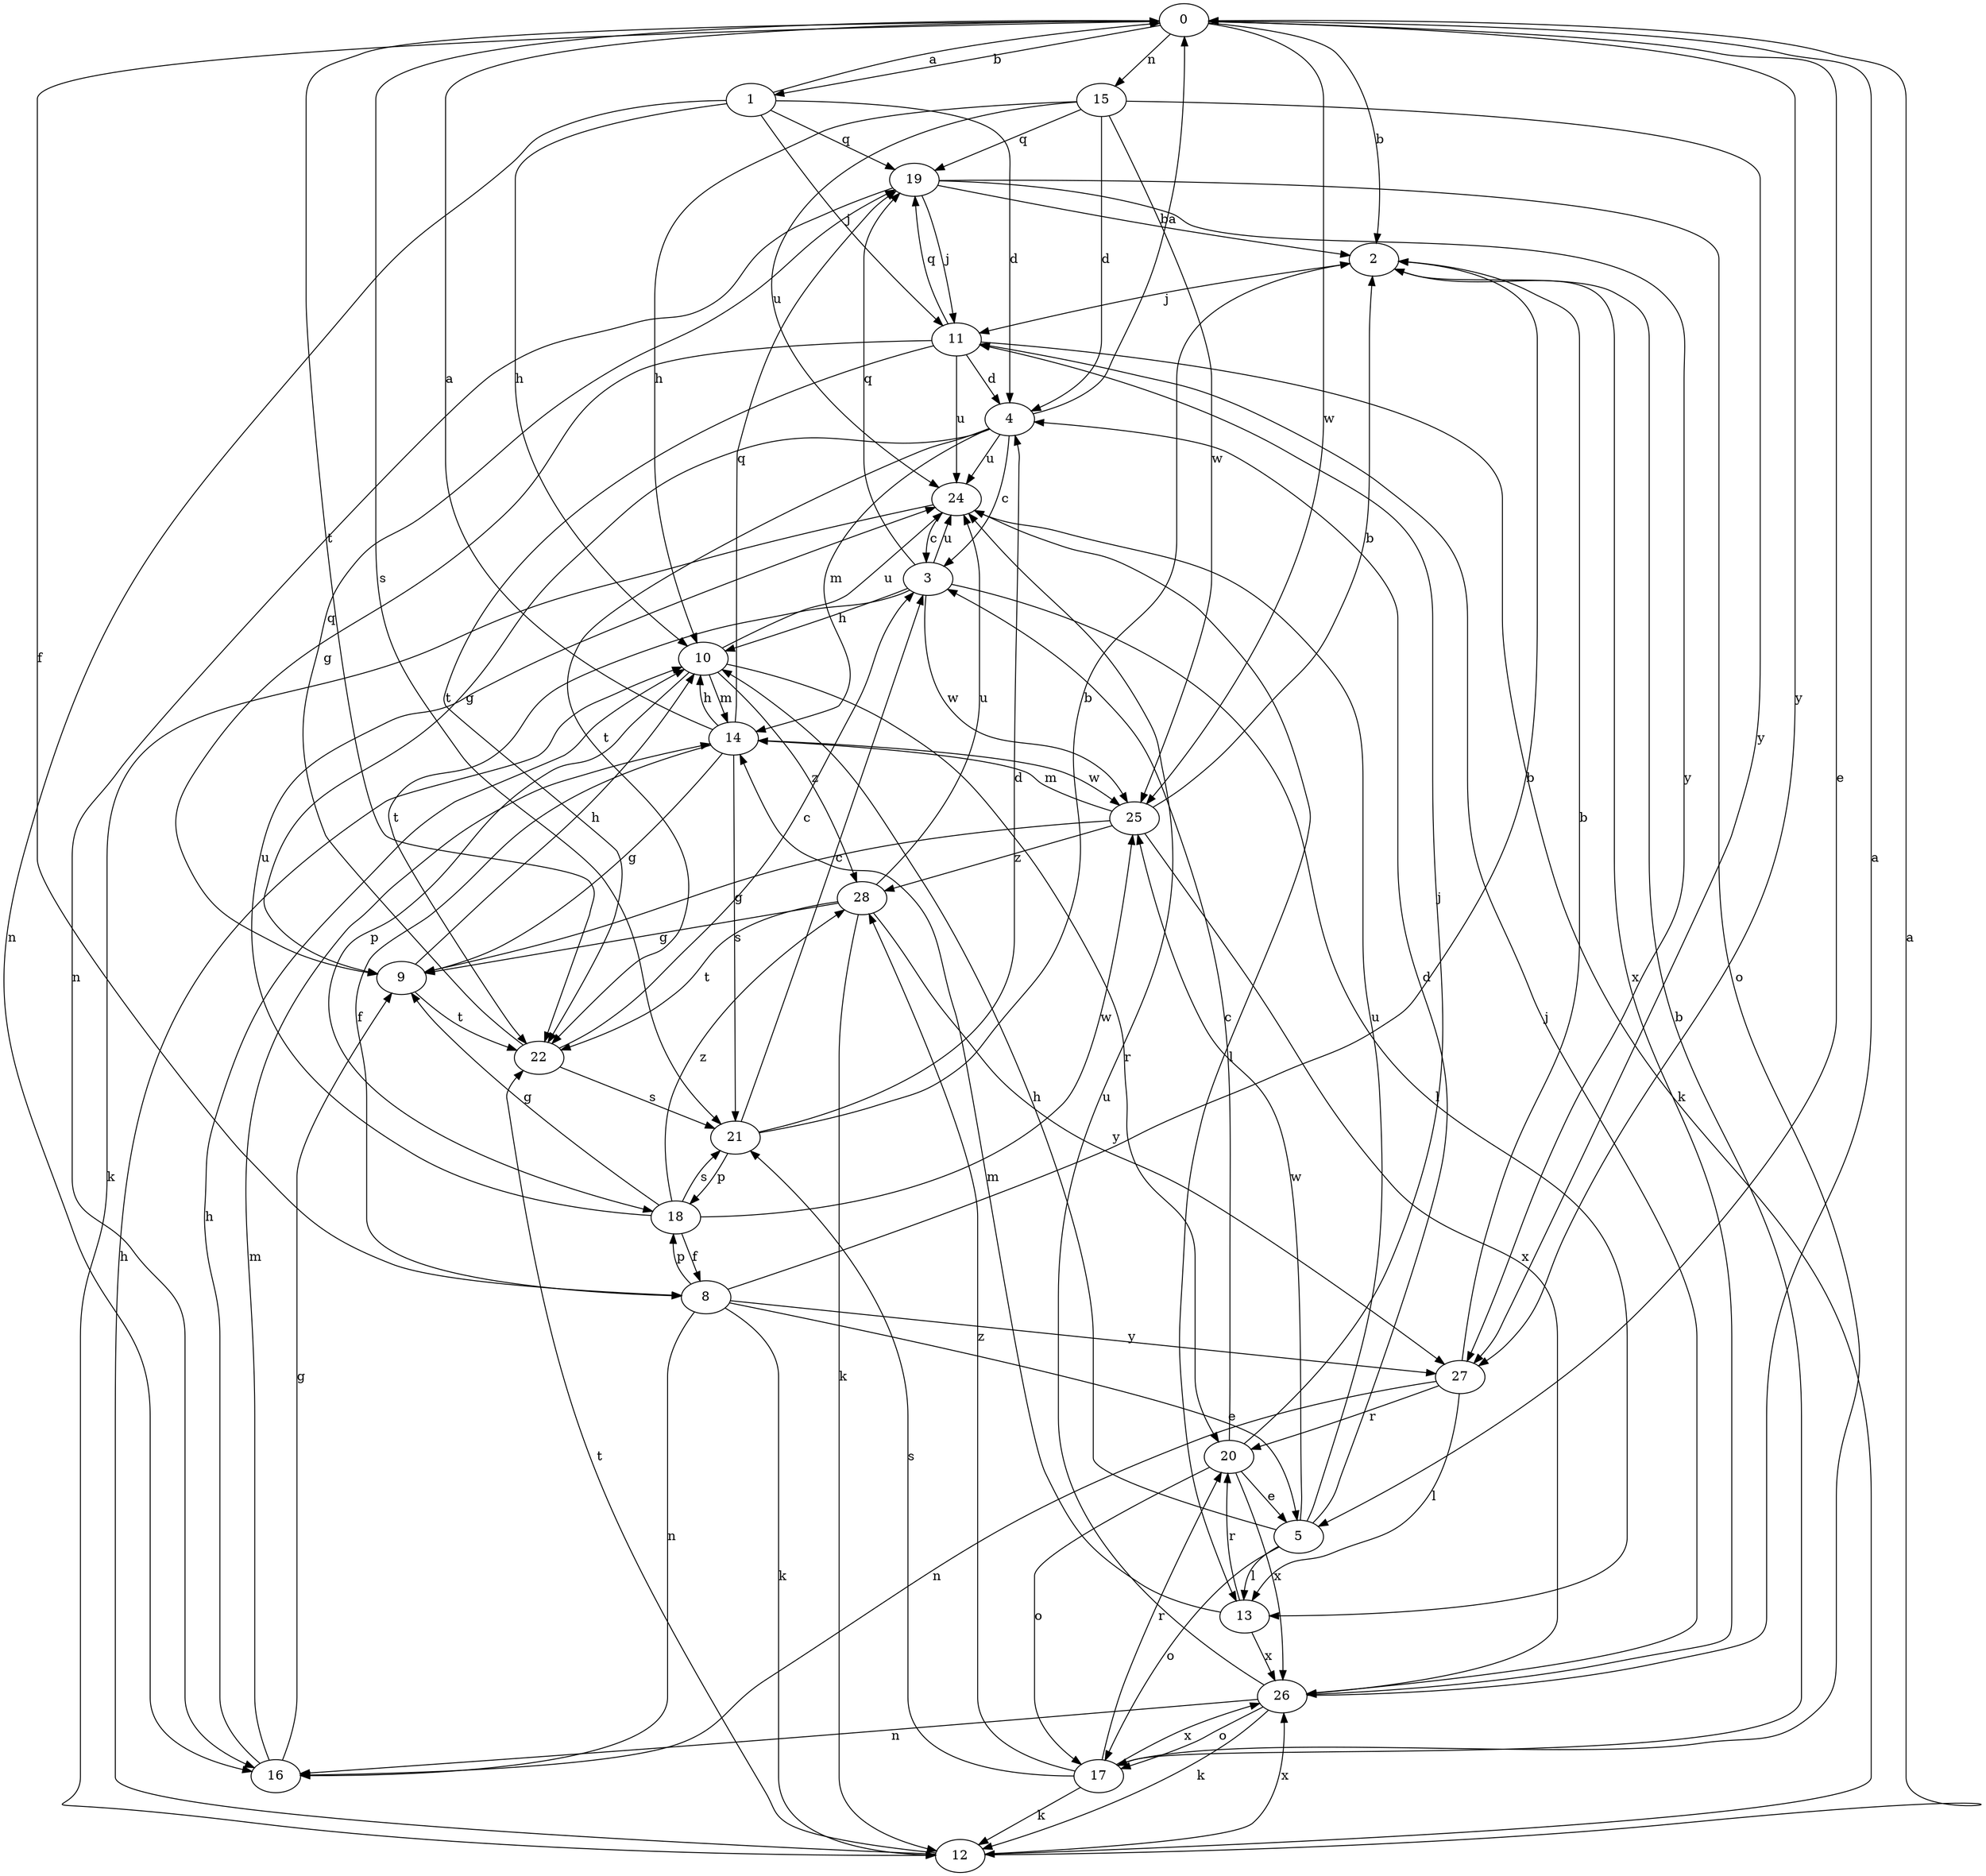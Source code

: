 strict digraph  {
0;
1;
2;
3;
4;
5;
8;
9;
10;
11;
12;
13;
14;
15;
16;
17;
18;
19;
20;
21;
22;
24;
25;
26;
27;
28;
0 -> 1  [label=b];
0 -> 2  [label=b];
0 -> 5  [label=e];
0 -> 8  [label=f];
0 -> 15  [label=n];
0 -> 21  [label=s];
0 -> 22  [label=t];
0 -> 25  [label=w];
0 -> 27  [label=y];
1 -> 0  [label=a];
1 -> 4  [label=d];
1 -> 10  [label=h];
1 -> 11  [label=j];
1 -> 16  [label=n];
1 -> 19  [label=q];
2 -> 11  [label=j];
2 -> 26  [label=x];
3 -> 10  [label=h];
3 -> 13  [label=l];
3 -> 19  [label=q];
3 -> 22  [label=t];
3 -> 24  [label=u];
3 -> 25  [label=w];
4 -> 0  [label=a];
4 -> 3  [label=c];
4 -> 9  [label=g];
4 -> 14  [label=m];
4 -> 22  [label=t];
4 -> 24  [label=u];
5 -> 4  [label=d];
5 -> 10  [label=h];
5 -> 13  [label=l];
5 -> 17  [label=o];
5 -> 24  [label=u];
5 -> 25  [label=w];
8 -> 2  [label=b];
8 -> 5  [label=e];
8 -> 12  [label=k];
8 -> 16  [label=n];
8 -> 18  [label=p];
8 -> 27  [label=y];
9 -> 10  [label=h];
9 -> 22  [label=t];
10 -> 14  [label=m];
10 -> 18  [label=p];
10 -> 20  [label=r];
10 -> 24  [label=u];
10 -> 28  [label=z];
11 -> 4  [label=d];
11 -> 9  [label=g];
11 -> 12  [label=k];
11 -> 19  [label=q];
11 -> 22  [label=t];
11 -> 24  [label=u];
12 -> 0  [label=a];
12 -> 10  [label=h];
12 -> 22  [label=t];
12 -> 26  [label=x];
13 -> 14  [label=m];
13 -> 20  [label=r];
13 -> 26  [label=x];
14 -> 0  [label=a];
14 -> 8  [label=f];
14 -> 9  [label=g];
14 -> 10  [label=h];
14 -> 19  [label=q];
14 -> 21  [label=s];
14 -> 25  [label=w];
15 -> 4  [label=d];
15 -> 10  [label=h];
15 -> 19  [label=q];
15 -> 24  [label=u];
15 -> 25  [label=w];
15 -> 27  [label=y];
16 -> 9  [label=g];
16 -> 10  [label=h];
16 -> 14  [label=m];
17 -> 2  [label=b];
17 -> 12  [label=k];
17 -> 20  [label=r];
17 -> 21  [label=s];
17 -> 26  [label=x];
17 -> 28  [label=z];
18 -> 8  [label=f];
18 -> 9  [label=g];
18 -> 21  [label=s];
18 -> 24  [label=u];
18 -> 25  [label=w];
18 -> 28  [label=z];
19 -> 2  [label=b];
19 -> 11  [label=j];
19 -> 16  [label=n];
19 -> 17  [label=o];
19 -> 27  [label=y];
20 -> 3  [label=c];
20 -> 5  [label=e];
20 -> 11  [label=j];
20 -> 17  [label=o];
20 -> 26  [label=x];
21 -> 2  [label=b];
21 -> 3  [label=c];
21 -> 4  [label=d];
21 -> 18  [label=p];
22 -> 3  [label=c];
22 -> 19  [label=q];
22 -> 21  [label=s];
24 -> 3  [label=c];
24 -> 12  [label=k];
24 -> 13  [label=l];
25 -> 2  [label=b];
25 -> 9  [label=g];
25 -> 14  [label=m];
25 -> 26  [label=x];
25 -> 28  [label=z];
26 -> 0  [label=a];
26 -> 11  [label=j];
26 -> 12  [label=k];
26 -> 16  [label=n];
26 -> 17  [label=o];
26 -> 24  [label=u];
27 -> 2  [label=b];
27 -> 13  [label=l];
27 -> 16  [label=n];
27 -> 20  [label=r];
28 -> 9  [label=g];
28 -> 12  [label=k];
28 -> 22  [label=t];
28 -> 24  [label=u];
28 -> 27  [label=y];
}
